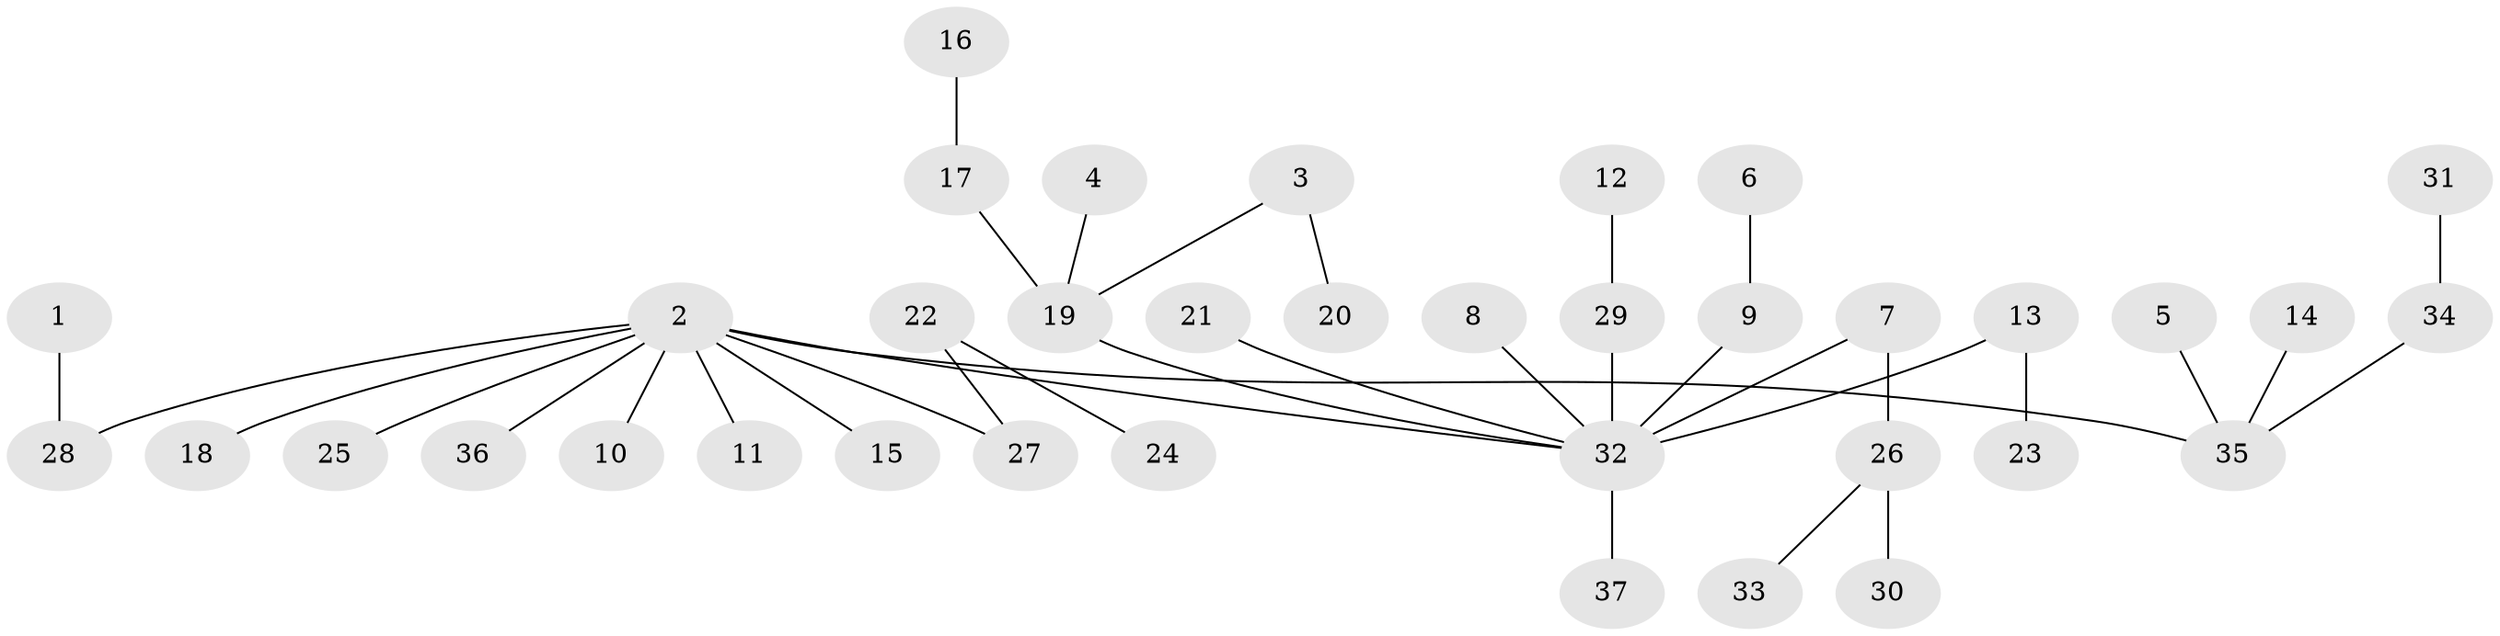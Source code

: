 // original degree distribution, {8: 0.013513513513513514, 5: 0.04054054054054054, 4: 0.02702702702702703, 6: 0.02702702702702703, 3: 0.14864864864864866, 1: 0.5405405405405406, 2: 0.20270270270270271}
// Generated by graph-tools (version 1.1) at 2025/26/03/09/25 03:26:30]
// undirected, 37 vertices, 36 edges
graph export_dot {
graph [start="1"]
  node [color=gray90,style=filled];
  1;
  2;
  3;
  4;
  5;
  6;
  7;
  8;
  9;
  10;
  11;
  12;
  13;
  14;
  15;
  16;
  17;
  18;
  19;
  20;
  21;
  22;
  23;
  24;
  25;
  26;
  27;
  28;
  29;
  30;
  31;
  32;
  33;
  34;
  35;
  36;
  37;
  1 -- 28 [weight=1.0];
  2 -- 10 [weight=1.0];
  2 -- 11 [weight=1.0];
  2 -- 15 [weight=1.0];
  2 -- 18 [weight=1.0];
  2 -- 25 [weight=1.0];
  2 -- 27 [weight=1.0];
  2 -- 28 [weight=1.0];
  2 -- 32 [weight=1.0];
  2 -- 35 [weight=1.0];
  2 -- 36 [weight=1.0];
  3 -- 19 [weight=1.0];
  3 -- 20 [weight=1.0];
  4 -- 19 [weight=1.0];
  5 -- 35 [weight=1.0];
  6 -- 9 [weight=1.0];
  7 -- 26 [weight=1.0];
  7 -- 32 [weight=1.0];
  8 -- 32 [weight=1.0];
  9 -- 32 [weight=1.0];
  12 -- 29 [weight=1.0];
  13 -- 23 [weight=1.0];
  13 -- 32 [weight=1.0];
  14 -- 35 [weight=1.0];
  16 -- 17 [weight=1.0];
  17 -- 19 [weight=1.0];
  19 -- 32 [weight=1.0];
  21 -- 32 [weight=1.0];
  22 -- 24 [weight=1.0];
  22 -- 27 [weight=1.0];
  26 -- 30 [weight=1.0];
  26 -- 33 [weight=1.0];
  29 -- 32 [weight=1.0];
  31 -- 34 [weight=1.0];
  32 -- 37 [weight=1.0];
  34 -- 35 [weight=1.0];
}
